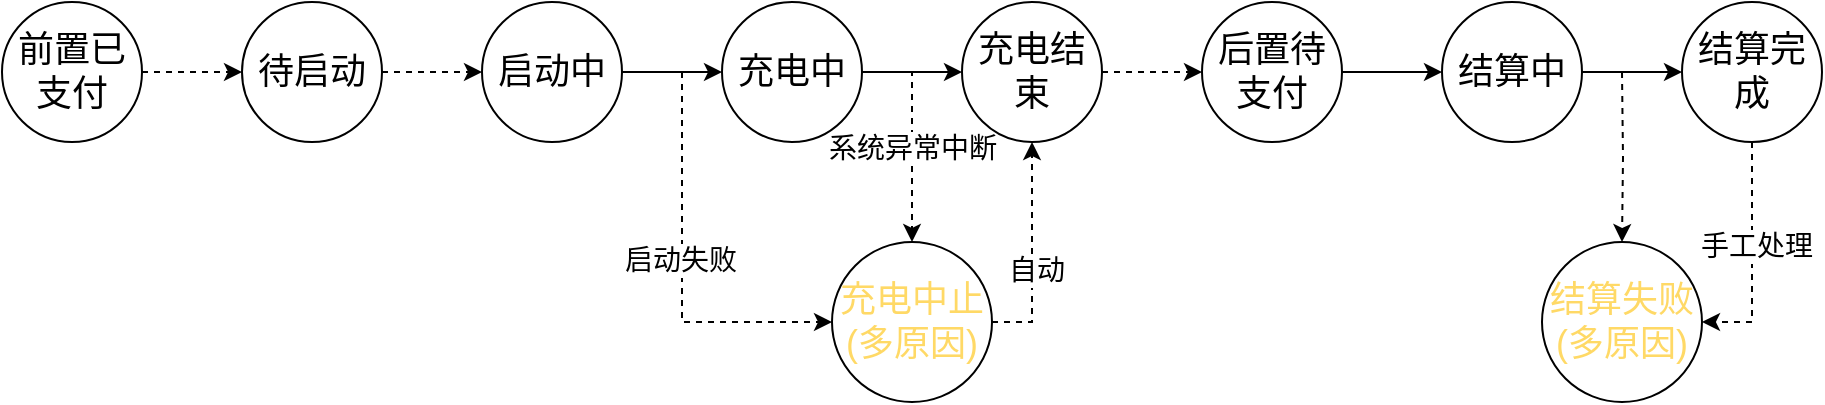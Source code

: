 <mxfile version="24.7.6">
  <diagram name="第 1 页" id="tXZ4u0IOBIhNsoZZR4IO">
    <mxGraphModel dx="1434" dy="746" grid="1" gridSize="10" guides="1" tooltips="1" connect="1" arrows="1" fold="1" page="1" pageScale="1" pageWidth="827" pageHeight="1169" math="0" shadow="0">
      <root>
        <mxCell id="0" />
        <mxCell id="1" parent="0" />
        <mxCell id="297kZPuv_hsM1-d0PaCg-12" value="" style="edgeStyle=orthogonalEdgeStyle;rounded=0;orthogonalLoop=1;jettySize=auto;html=1;dashed=1;" edge="1" parent="1" source="297kZPuv_hsM1-d0PaCg-2" target="297kZPuv_hsM1-d0PaCg-3">
          <mxGeometry relative="1" as="geometry" />
        </mxCell>
        <mxCell id="297kZPuv_hsM1-d0PaCg-2" value="&lt;font style=&quot;font-size: 18px;&quot;&gt;前置已支付&lt;/font&gt;" style="ellipse;whiteSpace=wrap;html=1;aspect=fixed;" vertex="1" parent="1">
          <mxGeometry y="40" width="70" height="70" as="geometry" />
        </mxCell>
        <mxCell id="297kZPuv_hsM1-d0PaCg-13" value="" style="edgeStyle=orthogonalEdgeStyle;rounded=0;orthogonalLoop=1;jettySize=auto;html=1;dashed=1;" edge="1" parent="1" source="297kZPuv_hsM1-d0PaCg-3" target="297kZPuv_hsM1-d0PaCg-4">
          <mxGeometry relative="1" as="geometry" />
        </mxCell>
        <mxCell id="297kZPuv_hsM1-d0PaCg-3" value="&lt;font style=&quot;font-size: 18px;&quot;&gt;待启动&lt;/font&gt;" style="ellipse;whiteSpace=wrap;html=1;aspect=fixed;" vertex="1" parent="1">
          <mxGeometry x="120" y="40" width="70" height="70" as="geometry" />
        </mxCell>
        <mxCell id="297kZPuv_hsM1-d0PaCg-14" value="" style="edgeStyle=orthogonalEdgeStyle;rounded=0;orthogonalLoop=1;jettySize=auto;html=1;" edge="1" parent="1" source="297kZPuv_hsM1-d0PaCg-4" target="297kZPuv_hsM1-d0PaCg-5">
          <mxGeometry relative="1" as="geometry" />
        </mxCell>
        <mxCell id="297kZPuv_hsM1-d0PaCg-21" style="edgeStyle=orthogonalEdgeStyle;rounded=0;orthogonalLoop=1;jettySize=auto;html=1;exitX=1;exitY=0.5;exitDx=0;exitDy=0;entryX=0;entryY=0.5;entryDx=0;entryDy=0;dashed=1;" edge="1" parent="1" source="297kZPuv_hsM1-d0PaCg-4" target="297kZPuv_hsM1-d0PaCg-11">
          <mxGeometry relative="1" as="geometry">
            <Array as="points">
              <mxPoint x="340" y="75" />
              <mxPoint x="340" y="200" />
            </Array>
          </mxGeometry>
        </mxCell>
        <mxCell id="297kZPuv_hsM1-d0PaCg-25" value="&lt;font style=&quot;font-size: 14px;&quot;&gt;启动失败&lt;/font&gt;" style="edgeLabel;html=1;align=center;verticalAlign=middle;resizable=0;points=[];" vertex="1" connectable="0" parent="297kZPuv_hsM1-d0PaCg-21">
          <mxGeometry x="0.078" y="-1" relative="1" as="geometry">
            <mxPoint as="offset" />
          </mxGeometry>
        </mxCell>
        <mxCell id="297kZPuv_hsM1-d0PaCg-4" value="&lt;font style=&quot;font-size: 18px;&quot;&gt;启动中&lt;/font&gt;" style="ellipse;whiteSpace=wrap;html=1;aspect=fixed;" vertex="1" parent="1">
          <mxGeometry x="240" y="40" width="70" height="70" as="geometry" />
        </mxCell>
        <mxCell id="297kZPuv_hsM1-d0PaCg-15" value="" style="edgeStyle=orthogonalEdgeStyle;rounded=0;orthogonalLoop=1;jettySize=auto;html=1;" edge="1" parent="1" source="297kZPuv_hsM1-d0PaCg-5" target="297kZPuv_hsM1-d0PaCg-6">
          <mxGeometry relative="1" as="geometry" />
        </mxCell>
        <mxCell id="297kZPuv_hsM1-d0PaCg-22" style="edgeStyle=orthogonalEdgeStyle;rounded=0;orthogonalLoop=1;jettySize=auto;html=1;exitX=1;exitY=0.5;exitDx=0;exitDy=0;entryX=0.5;entryY=0;entryDx=0;entryDy=0;dashed=1;" edge="1" parent="1" source="297kZPuv_hsM1-d0PaCg-5" target="297kZPuv_hsM1-d0PaCg-11">
          <mxGeometry relative="1" as="geometry" />
        </mxCell>
        <mxCell id="297kZPuv_hsM1-d0PaCg-24" value="&lt;font style=&quot;font-size: 14px;&quot;&gt;系统异常中断&lt;/font&gt;" style="edgeLabel;html=1;align=center;verticalAlign=middle;resizable=0;points=[];" vertex="1" connectable="0" parent="297kZPuv_hsM1-d0PaCg-22">
          <mxGeometry x="0.145" relative="1" as="geometry">
            <mxPoint as="offset" />
          </mxGeometry>
        </mxCell>
        <mxCell id="297kZPuv_hsM1-d0PaCg-5" value="&lt;font style=&quot;font-size: 18px;&quot;&gt;充电中&lt;/font&gt;" style="ellipse;whiteSpace=wrap;html=1;aspect=fixed;" vertex="1" parent="1">
          <mxGeometry x="360" y="40" width="70" height="70" as="geometry" />
        </mxCell>
        <mxCell id="297kZPuv_hsM1-d0PaCg-16" value="" style="edgeStyle=orthogonalEdgeStyle;rounded=0;orthogonalLoop=1;jettySize=auto;html=1;dashed=1;" edge="1" parent="1" source="297kZPuv_hsM1-d0PaCg-6" target="297kZPuv_hsM1-d0PaCg-7">
          <mxGeometry relative="1" as="geometry" />
        </mxCell>
        <mxCell id="297kZPuv_hsM1-d0PaCg-6" value="&lt;font style=&quot;font-size: 18px;&quot;&gt;充电结束&lt;/font&gt;" style="ellipse;whiteSpace=wrap;html=1;aspect=fixed;" vertex="1" parent="1">
          <mxGeometry x="480" y="40" width="70" height="70" as="geometry" />
        </mxCell>
        <mxCell id="297kZPuv_hsM1-d0PaCg-17" value="" style="edgeStyle=orthogonalEdgeStyle;rounded=0;orthogonalLoop=1;jettySize=auto;html=1;" edge="1" parent="1" source="297kZPuv_hsM1-d0PaCg-7" target="297kZPuv_hsM1-d0PaCg-8">
          <mxGeometry relative="1" as="geometry" />
        </mxCell>
        <mxCell id="297kZPuv_hsM1-d0PaCg-7" value="&lt;font style=&quot;font-size: 18px;&quot;&gt;后置待支付&lt;/font&gt;" style="ellipse;whiteSpace=wrap;html=1;aspect=fixed;" vertex="1" parent="1">
          <mxGeometry x="600" y="40" width="70" height="70" as="geometry" />
        </mxCell>
        <mxCell id="297kZPuv_hsM1-d0PaCg-18" value="" style="edgeStyle=orthogonalEdgeStyle;rounded=0;orthogonalLoop=1;jettySize=auto;html=1;" edge="1" parent="1" source="297kZPuv_hsM1-d0PaCg-8" target="297kZPuv_hsM1-d0PaCg-9">
          <mxGeometry relative="1" as="geometry" />
        </mxCell>
        <mxCell id="297kZPuv_hsM1-d0PaCg-20" value="" style="edgeStyle=orthogonalEdgeStyle;rounded=0;orthogonalLoop=1;jettySize=auto;html=1;dashed=1;" edge="1" parent="1" target="297kZPuv_hsM1-d0PaCg-10">
          <mxGeometry relative="1" as="geometry">
            <mxPoint x="810" y="75" as="sourcePoint" />
          </mxGeometry>
        </mxCell>
        <mxCell id="297kZPuv_hsM1-d0PaCg-8" value="&lt;font style=&quot;font-size: 18px;&quot;&gt;结算中&lt;/font&gt;" style="ellipse;whiteSpace=wrap;html=1;aspect=fixed;" vertex="1" parent="1">
          <mxGeometry x="720" y="40" width="70" height="70" as="geometry" />
        </mxCell>
        <mxCell id="297kZPuv_hsM1-d0PaCg-19" value="" style="edgeStyle=orthogonalEdgeStyle;rounded=0;orthogonalLoop=1;jettySize=auto;html=1;entryX=1;entryY=0.5;entryDx=0;entryDy=0;dashed=1;" edge="1" parent="1" source="297kZPuv_hsM1-d0PaCg-9" target="297kZPuv_hsM1-d0PaCg-10">
          <mxGeometry relative="1" as="geometry" />
        </mxCell>
        <mxCell id="297kZPuv_hsM1-d0PaCg-27" value="&lt;font style=&quot;font-size: 14px;&quot;&gt;手工处理&lt;/font&gt;" style="edgeLabel;html=1;align=center;verticalAlign=middle;resizable=0;points=[];" vertex="1" connectable="0" parent="297kZPuv_hsM1-d0PaCg-19">
          <mxGeometry x="-0.096" y="2" relative="1" as="geometry">
            <mxPoint as="offset" />
          </mxGeometry>
        </mxCell>
        <mxCell id="297kZPuv_hsM1-d0PaCg-9" value="&lt;font style=&quot;font-size: 18px;&quot;&gt;结算完成&lt;/font&gt;" style="ellipse;whiteSpace=wrap;html=1;aspect=fixed;" vertex="1" parent="1">
          <mxGeometry x="840" y="40" width="70" height="70" as="geometry" />
        </mxCell>
        <mxCell id="297kZPuv_hsM1-d0PaCg-10" value="&lt;font color=&quot;#ffd966&quot; style=&quot;font-size: 18px;&quot;&gt;结算失败(多原因)&lt;/font&gt;" style="ellipse;whiteSpace=wrap;html=1;aspect=fixed;" vertex="1" parent="1">
          <mxGeometry x="770" y="160" width="80" height="80" as="geometry" />
        </mxCell>
        <mxCell id="297kZPuv_hsM1-d0PaCg-23" style="edgeStyle=orthogonalEdgeStyle;rounded=0;orthogonalLoop=1;jettySize=auto;html=1;exitX=1;exitY=0.5;exitDx=0;exitDy=0;entryX=0.5;entryY=1;entryDx=0;entryDy=0;dashed=1;" edge="1" parent="1" source="297kZPuv_hsM1-d0PaCg-11" target="297kZPuv_hsM1-d0PaCg-6">
          <mxGeometry relative="1" as="geometry" />
        </mxCell>
        <mxCell id="297kZPuv_hsM1-d0PaCg-26" value="&lt;font style=&quot;font-size: 14px;&quot;&gt;自动&lt;/font&gt;" style="edgeLabel;html=1;align=center;verticalAlign=middle;resizable=0;points=[];" vertex="1" connectable="0" parent="297kZPuv_hsM1-d0PaCg-23">
          <mxGeometry x="-0.164" y="-2" relative="1" as="geometry">
            <mxPoint as="offset" />
          </mxGeometry>
        </mxCell>
        <mxCell id="297kZPuv_hsM1-d0PaCg-11" value="&lt;font color=&quot;#ffd966&quot; style=&quot;font-size: 18px;&quot;&gt;充电中止(多原因)&lt;/font&gt;" style="ellipse;whiteSpace=wrap;html=1;aspect=fixed;" vertex="1" parent="1">
          <mxGeometry x="415" y="160" width="80" height="80" as="geometry" />
        </mxCell>
      </root>
    </mxGraphModel>
  </diagram>
</mxfile>
